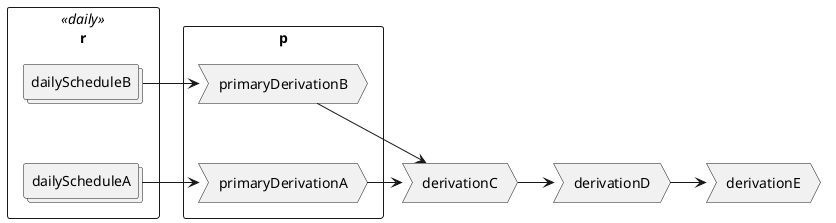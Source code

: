 @startuml
'https://plantuml.com/deployment-diagram

'left to right direction

rectangle r <<daily>> {
    collections dailyScheduleA
    collections dailyScheduleB
}
dailyScheduleA -up[hidden]-> dailyScheduleB

rectangle p {
process primaryDerivationA
process primaryDerivationB
}

primaryDerivationA -up[hidden]-> primaryDerivationB
dailyScheduleA -> primaryDerivationA
dailyScheduleB -> primaryDerivationB

'process derivationB
process derivationC
process derivationD
process derivationE

primaryDerivationA -> derivationC
primaryDerivationB -> derivationC

derivationC -> derivationD
derivationD -> derivationE

@enduml